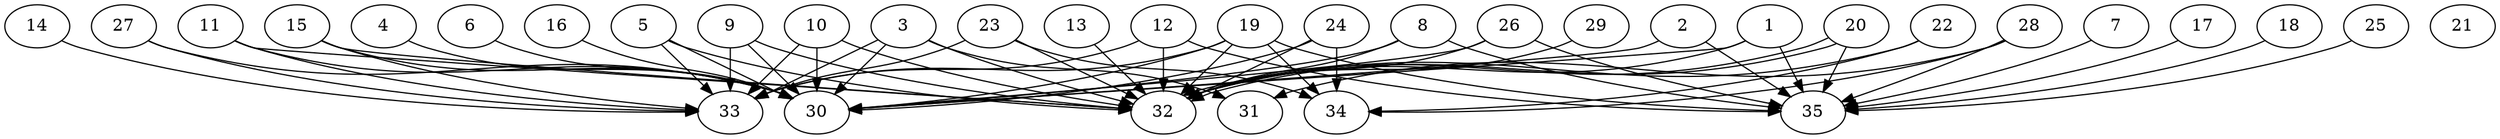 // DAG automatically generated by daggen at Thu Oct  3 14:05:37 2019
// ./daggen --dot -n 35 --ccr 0.4 --fat 0.9 --regular 0.5 --density 0.9 --mindata 5242880 --maxdata 52428800 
digraph G {
  1 [size="40811520", alpha="0.04", expect_size="16324608"] 
  1 -> 30 [size ="16324608"]
  1 -> 32 [size ="16324608"]
  1 -> 35 [size ="16324608"]
  2 [size="50629120", alpha="0.10", expect_size="20251648"] 
  2 -> 30 [size ="20251648"]
  2 -> 35 [size ="20251648"]
  3 [size="29040640", alpha="0.15", expect_size="11616256"] 
  3 -> 30 [size ="11616256"]
  3 -> 31 [size ="11616256"]
  3 -> 32 [size ="11616256"]
  3 -> 33 [size ="11616256"]
  4 [size="32908800", alpha="0.20", expect_size="13163520"] 
  4 -> 30 [size ="13163520"]
  5 [size="66350080", alpha="0.04", expect_size="26540032"] 
  5 -> 30 [size ="26540032"]
  5 -> 32 [size ="26540032"]
  5 -> 33 [size ="26540032"]
  6 [size="103715840", alpha="0.15", expect_size="41486336"] 
  6 -> 30 [size ="41486336"]
  7 [size="114664960", alpha="0.10", expect_size="45865984"] 
  7 -> 35 [size ="45865984"]
  8 [size="98506240", alpha="0.02", expect_size="39402496"] 
  8 -> 30 [size ="39402496"]
  8 -> 32 [size ="39402496"]
  8 -> 35 [size ="39402496"]
  9 [size="27937280", alpha="0.00", expect_size="11174912"] 
  9 -> 30 [size ="11174912"]
  9 -> 32 [size ="11174912"]
  9 -> 33 [size ="11174912"]
  10 [size="36208640", alpha="0.15", expect_size="14483456"] 
  10 -> 30 [size ="14483456"]
  10 -> 32 [size ="14483456"]
  10 -> 33 [size ="14483456"]
  11 [size="120225280", alpha="0.11", expect_size="48090112"] 
  11 -> 30 [size ="48090112"]
  11 -> 32 [size ="48090112"]
  11 -> 33 [size ="48090112"]
  12 [size="24988160", alpha="0.16", expect_size="9995264"] 
  12 -> 32 [size ="9995264"]
  12 -> 33 [size ="9995264"]
  12 -> 35 [size ="9995264"]
  13 [size="83153920", alpha="0.13", expect_size="33261568"] 
  13 -> 32 [size ="33261568"]
  14 [size="54679040", alpha="0.07", expect_size="21871616"] 
  14 -> 33 [size ="21871616"]
  15 [size="53703680", alpha="0.17", expect_size="21481472"] 
  15 -> 30 [size ="21481472"]
  15 -> 32 [size ="21481472"]
  15 -> 33 [size ="21481472"]
  16 [size="77442560", alpha="0.05", expect_size="30977024"] 
  16 -> 30 [size ="30977024"]
  17 [size="47265280", alpha="0.07", expect_size="18906112"] 
  17 -> 35 [size ="18906112"]
  18 [size="107430400", alpha="0.01", expect_size="42972160"] 
  18 -> 35 [size ="42972160"]
  19 [size="116861440", alpha="0.03", expect_size="46744576"] 
  19 -> 30 [size ="46744576"]
  19 -> 32 [size ="46744576"]
  19 -> 33 [size ="46744576"]
  19 -> 34 [size ="46744576"]
  19 -> 35 [size ="46744576"]
  20 [size="119475200", alpha="0.14", expect_size="47790080"] 
  20 -> 32 [size ="47790080"]
  20 -> 32 [size ="47790080"]
  20 -> 35 [size ="47790080"]
  21 [size="90836480", alpha="0.10", expect_size="36334592"] 
  22 [size="36014080", alpha="0.12", expect_size="14405632"] 
  22 -> 32 [size ="14405632"]
  22 -> 34 [size ="14405632"]
  23 [size="129996800", alpha="0.18", expect_size="51998720"] 
  23 -> 32 [size ="51998720"]
  23 -> 33 [size ="51998720"]
  23 -> 34 [size ="51998720"]
  24 [size="89382400", alpha="0.06", expect_size="35752960"] 
  24 -> 30 [size ="35752960"]
  24 -> 32 [size ="35752960"]
  24 -> 34 [size ="35752960"]
  25 [size="129845760", alpha="0.04", expect_size="51938304"] 
  25 -> 35 [size ="51938304"]
  26 [size="112389120", alpha="0.16", expect_size="44955648"] 
  26 -> 30 [size ="44955648"]
  26 -> 32 [size ="44955648"]
  26 -> 35 [size ="44955648"]
  27 [size="21480960", alpha="0.07", expect_size="8592384"] 
  27 -> 30 [size ="8592384"]
  27 -> 33 [size ="8592384"]
  28 [size="62545920", alpha="0.11", expect_size="25018368"] 
  28 -> 31 [size ="25018368"]
  28 -> 34 [size ="25018368"]
  28 -> 35 [size ="25018368"]
  29 [size="69747200", alpha="0.18", expect_size="27898880"] 
  29 -> 32 [size ="27898880"]
  30 [size="85498880", alpha="0.09", expect_size="34199552"] 
  31 [size="50242560", alpha="0.18", expect_size="20097024"] 
  32 [size="109649920", alpha="0.09", expect_size="43859968"] 
  33 [size="65315840", alpha="0.12", expect_size="26126336"] 
  34 [size="51138560", alpha="0.03", expect_size="20455424"] 
  35 [size="86924800", alpha="0.20", expect_size="34769920"] 
}
